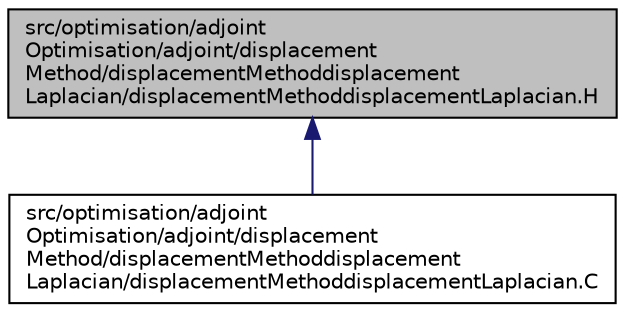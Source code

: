 digraph "src/optimisation/adjointOptimisation/adjoint/displacementMethod/displacementMethoddisplacementLaplacian/displacementMethoddisplacementLaplacian.H"
{
  bgcolor="transparent";
  edge [fontname="Helvetica",fontsize="10",labelfontname="Helvetica",labelfontsize="10"];
  node [fontname="Helvetica",fontsize="10",shape=record];
  Node1 [label="src/optimisation/adjoint\lOptimisation/adjoint/displacement\lMethod/displacementMethoddisplacement\lLaplacian/displacementMethoddisplacementLaplacian.H",height=0.2,width=0.4,color="black", fillcolor="grey75", style="filled" fontcolor="black"];
  Node1 -> Node2 [dir="back",color="midnightblue",fontsize="10",style="solid",fontname="Helvetica"];
  Node2 [label="src/optimisation/adjoint\lOptimisation/adjoint/displacement\lMethod/displacementMethoddisplacement\lLaplacian/displacementMethoddisplacementLaplacian.C",height=0.2,width=0.4,color="black",URL="$displacementMethoddisplacementLaplacian_8C.html"];
}
